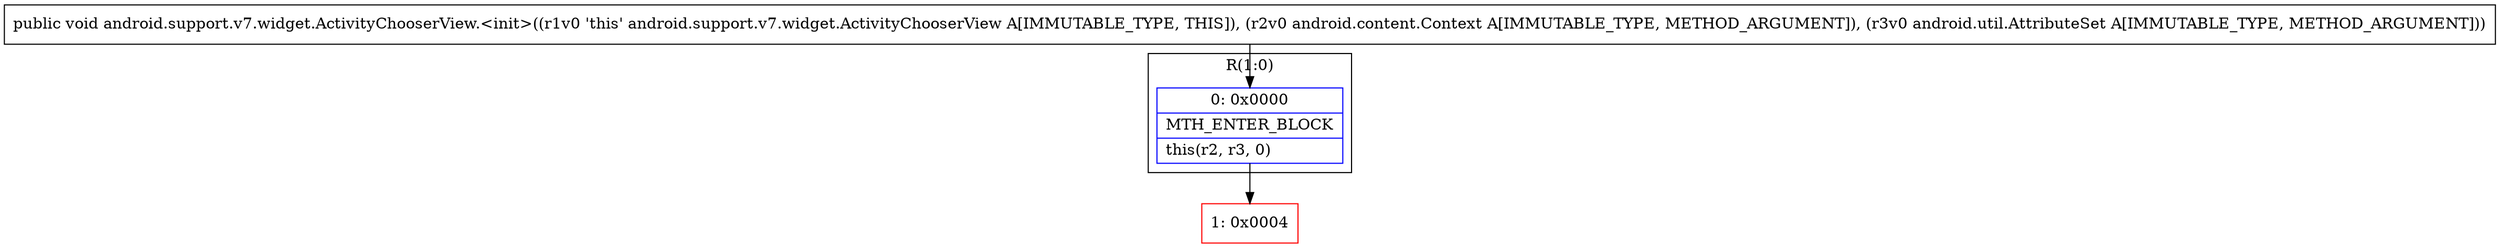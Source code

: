 digraph "CFG forandroid.support.v7.widget.ActivityChooserView.\<init\>(Landroid\/content\/Context;Landroid\/util\/AttributeSet;)V" {
subgraph cluster_Region_1420981952 {
label = "R(1:0)";
node [shape=record,color=blue];
Node_0 [shape=record,label="{0\:\ 0x0000|MTH_ENTER_BLOCK\l|this(r2, r3, 0)\l}"];
}
Node_1 [shape=record,color=red,label="{1\:\ 0x0004}"];
MethodNode[shape=record,label="{public void android.support.v7.widget.ActivityChooserView.\<init\>((r1v0 'this' android.support.v7.widget.ActivityChooserView A[IMMUTABLE_TYPE, THIS]), (r2v0 android.content.Context A[IMMUTABLE_TYPE, METHOD_ARGUMENT]), (r3v0 android.util.AttributeSet A[IMMUTABLE_TYPE, METHOD_ARGUMENT])) }"];
MethodNode -> Node_0;
Node_0 -> Node_1;
}

